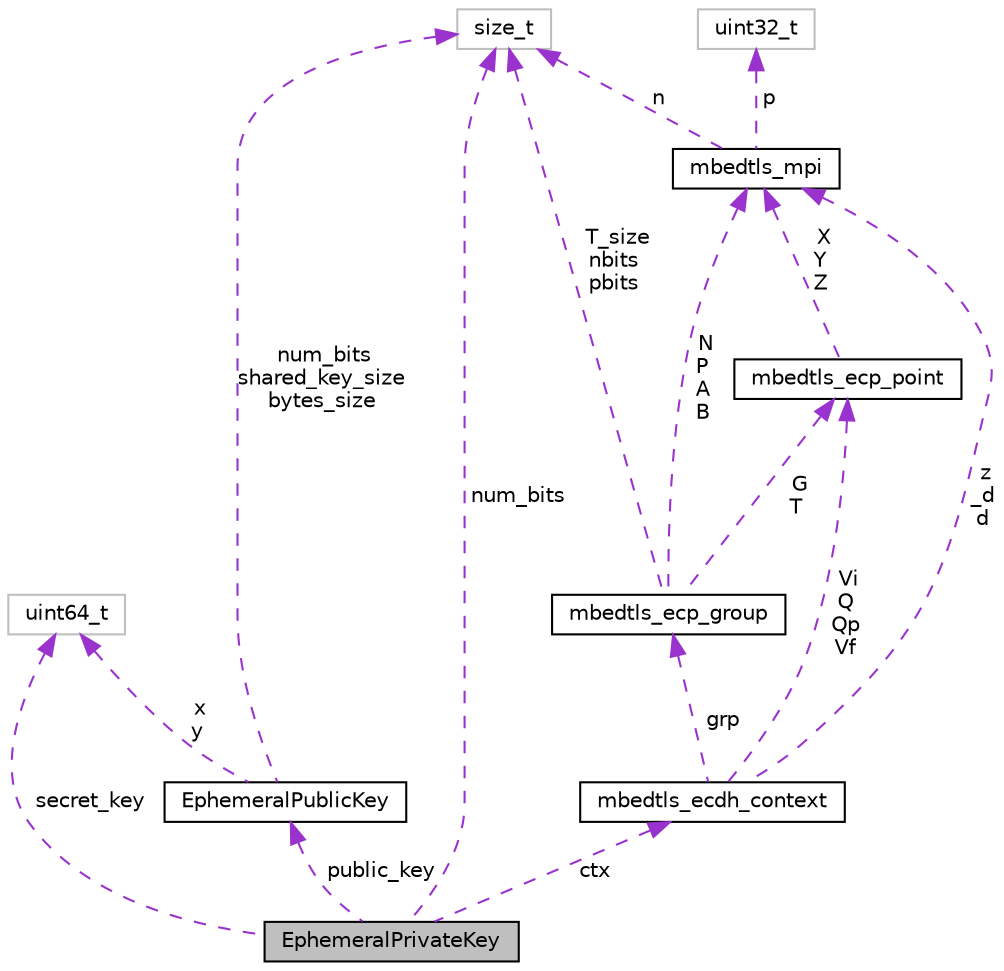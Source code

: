 digraph "EphemeralPrivateKey"
{
  edge [fontname="Helvetica",fontsize="10",labelfontname="Helvetica",labelfontsize="10"];
  node [fontname="Helvetica",fontsize="10",shape=record];
  Node1 [label="EphemeralPrivateKey",height=0.2,width=0.4,color="black", fillcolor="grey75", style="filled", fontcolor="black"];
  Node2 -> Node1 [dir="back",color="darkorchid3",fontsize="10",style="dashed",label=" secret_key" ,fontname="Helvetica"];
  Node2 [label="uint64_t",height=0.2,width=0.4,color="grey75", fillcolor="white", style="filled"];
  Node3 -> Node1 [dir="back",color="darkorchid3",fontsize="10",style="dashed",label=" public_key" ,fontname="Helvetica"];
  Node3 [label="EphemeralPublicKey",height=0.2,width=0.4,color="black", fillcolor="white", style="filled",URL="$struct_ephemeral_public_key.html"];
  Node2 -> Node3 [dir="back",color="darkorchid3",fontsize="10",style="dashed",label=" x\ny" ,fontname="Helvetica"];
  Node4 -> Node3 [dir="back",color="darkorchid3",fontsize="10",style="dashed",label=" num_bits\nshared_key_size\nbytes_size" ,fontname="Helvetica"];
  Node4 [label="size_t",height=0.2,width=0.4,color="grey75", fillcolor="white", style="filled"];
  Node4 -> Node1 [dir="back",color="darkorchid3",fontsize="10",style="dashed",label=" num_bits" ,fontname="Helvetica"];
  Node5 -> Node1 [dir="back",color="darkorchid3",fontsize="10",style="dashed",label=" ctx" ,fontname="Helvetica"];
  Node5 [label="mbedtls_ecdh_context",height=0.2,width=0.4,color="black", fillcolor="white", style="filled",URL="$structmbedtls__ecdh__context.html",tooltip="ECDH context structure. "];
  Node6 -> Node5 [dir="back",color="darkorchid3",fontsize="10",style="dashed",label=" grp" ,fontname="Helvetica"];
  Node6 [label="mbedtls_ecp_group",height=0.2,width=0.4,color="black", fillcolor="white", style="filled",URL="$structmbedtls__ecp__group.html",tooltip="ECP group structure. "];
  Node4 -> Node6 [dir="back",color="darkorchid3",fontsize="10",style="dashed",label=" T_size\nnbits\npbits" ,fontname="Helvetica"];
  Node7 -> Node6 [dir="back",color="darkorchid3",fontsize="10",style="dashed",label=" G\nT" ,fontname="Helvetica"];
  Node7 [label="mbedtls_ecp_point",height=0.2,width=0.4,color="black", fillcolor="white", style="filled",URL="$structmbedtls__ecp__point.html",tooltip="ECP point structure (jacobian coordinates) "];
  Node8 -> Node7 [dir="back",color="darkorchid3",fontsize="10",style="dashed",label=" X\nY\nZ" ,fontname="Helvetica"];
  Node8 [label="mbedtls_mpi",height=0.2,width=0.4,color="black", fillcolor="white", style="filled",URL="$structmbedtls__mpi.html",tooltip="MPI structure. "];
  Node9 -> Node8 [dir="back",color="darkorchid3",fontsize="10",style="dashed",label=" p" ,fontname="Helvetica"];
  Node9 [label="uint32_t",height=0.2,width=0.4,color="grey75", fillcolor="white", style="filled"];
  Node4 -> Node8 [dir="back",color="darkorchid3",fontsize="10",style="dashed",label=" n" ,fontname="Helvetica"];
  Node8 -> Node6 [dir="back",color="darkorchid3",fontsize="10",style="dashed",label=" N\nP\nA\nB" ,fontname="Helvetica"];
  Node7 -> Node5 [dir="back",color="darkorchid3",fontsize="10",style="dashed",label=" Vi\nQ\nQp\nVf" ,fontname="Helvetica"];
  Node8 -> Node5 [dir="back",color="darkorchid3",fontsize="10",style="dashed",label=" z\n_d\nd" ,fontname="Helvetica"];
}
